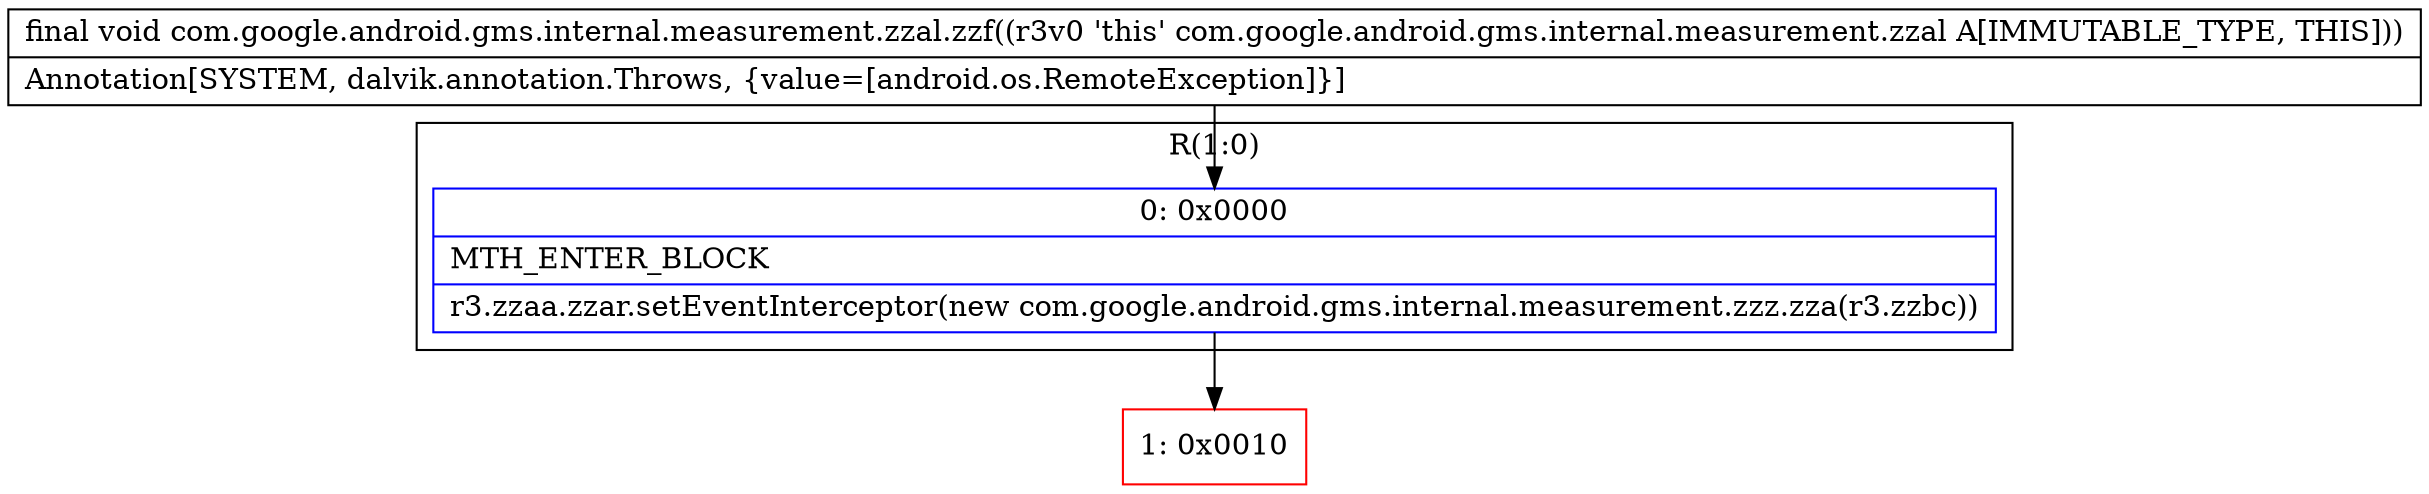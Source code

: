 digraph "CFG forcom.google.android.gms.internal.measurement.zzal.zzf()V" {
subgraph cluster_Region_1149090752 {
label = "R(1:0)";
node [shape=record,color=blue];
Node_0 [shape=record,label="{0\:\ 0x0000|MTH_ENTER_BLOCK\l|r3.zzaa.zzar.setEventInterceptor(new com.google.android.gms.internal.measurement.zzz.zza(r3.zzbc))\l}"];
}
Node_1 [shape=record,color=red,label="{1\:\ 0x0010}"];
MethodNode[shape=record,label="{final void com.google.android.gms.internal.measurement.zzal.zzf((r3v0 'this' com.google.android.gms.internal.measurement.zzal A[IMMUTABLE_TYPE, THIS]))  | Annotation[SYSTEM, dalvik.annotation.Throws, \{value=[android.os.RemoteException]\}]\l}"];
MethodNode -> Node_0;
Node_0 -> Node_1;
}

